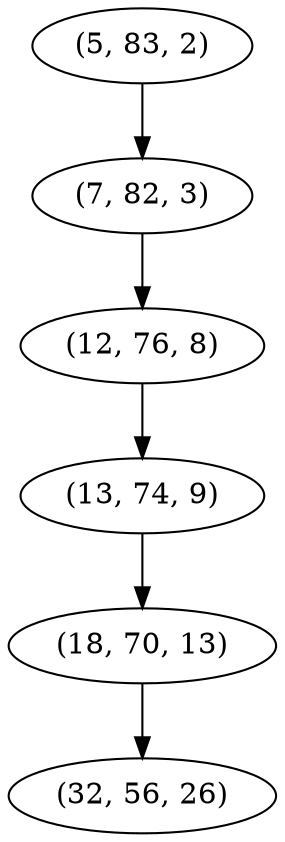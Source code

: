 digraph tree {
    "(5, 83, 2)";
    "(7, 82, 3)";
    "(12, 76, 8)";
    "(13, 74, 9)";
    "(18, 70, 13)";
    "(32, 56, 26)";
    "(5, 83, 2)" -> "(7, 82, 3)";
    "(7, 82, 3)" -> "(12, 76, 8)";
    "(12, 76, 8)" -> "(13, 74, 9)";
    "(13, 74, 9)" -> "(18, 70, 13)";
    "(18, 70, 13)" -> "(32, 56, 26)";
}

